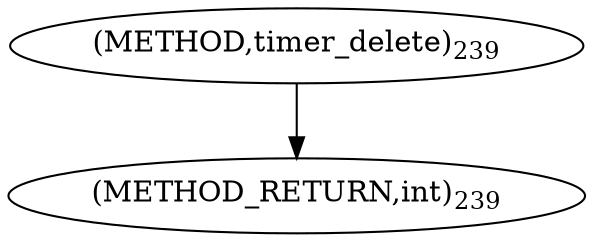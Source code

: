 digraph "timer_delete" {  
"8002" [label = <(METHOD,timer_delete)<SUB>239</SUB>> ]
"8004" [label = <(METHOD_RETURN,int)<SUB>239</SUB>> ]
  "8002" -> "8004" 
}
